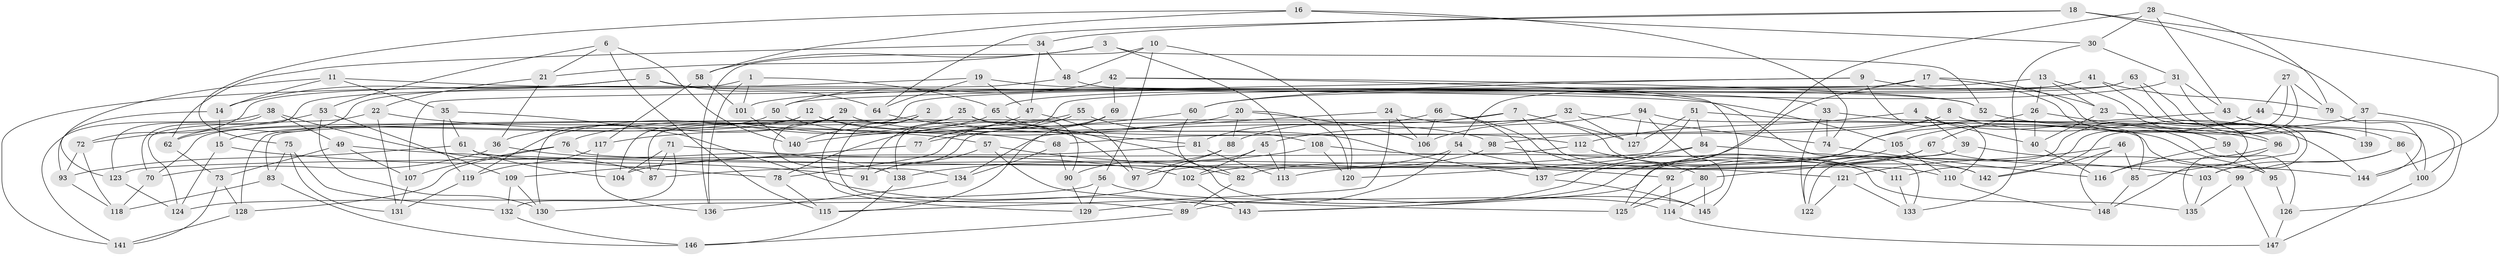 // Generated by graph-tools (version 1.1) at 2025/26/03/09/25 03:26:51]
// undirected, 148 vertices, 296 edges
graph export_dot {
graph [start="1"]
  node [color=gray90,style=filled];
  1;
  2;
  3;
  4;
  5;
  6;
  7;
  8;
  9;
  10;
  11;
  12;
  13;
  14;
  15;
  16;
  17;
  18;
  19;
  20;
  21;
  22;
  23;
  24;
  25;
  26;
  27;
  28;
  29;
  30;
  31;
  32;
  33;
  34;
  35;
  36;
  37;
  38;
  39;
  40;
  41;
  42;
  43;
  44;
  45;
  46;
  47;
  48;
  49;
  50;
  51;
  52;
  53;
  54;
  55;
  56;
  57;
  58;
  59;
  60;
  61;
  62;
  63;
  64;
  65;
  66;
  67;
  68;
  69;
  70;
  71;
  72;
  73;
  74;
  75;
  76;
  77;
  78;
  79;
  80;
  81;
  82;
  83;
  84;
  85;
  86;
  87;
  88;
  89;
  90;
  91;
  92;
  93;
  94;
  95;
  96;
  97;
  98;
  99;
  100;
  101;
  102;
  103;
  104;
  105;
  106;
  107;
  108;
  109;
  110;
  111;
  112;
  113;
  114;
  115;
  116;
  117;
  118;
  119;
  120;
  121;
  122;
  123;
  124;
  125;
  126;
  127;
  128;
  129;
  130;
  131;
  132;
  133;
  134;
  135;
  136;
  137;
  138;
  139;
  140;
  141;
  142;
  143;
  144;
  145;
  146;
  147;
  148;
  1 -- 70;
  1 -- 65;
  1 -- 136;
  1 -- 101;
  2 -- 129;
  2 -- 128;
  2 -- 140;
  2 -- 89;
  3 -- 52;
  3 -- 21;
  3 -- 113;
  3 -- 58;
  4 -- 126;
  4 -- 39;
  4 -- 40;
  4 -- 112;
  5 -- 64;
  5 -- 133;
  5 -- 14;
  5 -- 141;
  6 -- 53;
  6 -- 21;
  6 -- 140;
  6 -- 115;
  7 -- 83;
  7 -- 88;
  7 -- 127;
  7 -- 110;
  8 -- 144;
  8 -- 98;
  8 -- 68;
  8 -- 100;
  9 -- 60;
  9 -- 110;
  9 -- 50;
  9 -- 59;
  10 -- 56;
  10 -- 136;
  10 -- 48;
  10 -- 120;
  11 -- 35;
  11 -- 105;
  11 -- 123;
  11 -- 14;
  12 -- 15;
  12 -- 98;
  12 -- 97;
  12 -- 70;
  13 -- 26;
  13 -- 23;
  13 -- 96;
  13 -- 107;
  14 -- 93;
  14 -- 15;
  15 -- 91;
  15 -- 124;
  16 -- 74;
  16 -- 75;
  16 -- 58;
  16 -- 30;
  17 -- 23;
  17 -- 91;
  17 -- 89;
  17 -- 148;
  18 -- 37;
  18 -- 144;
  18 -- 34;
  18 -- 64;
  19 -- 47;
  19 -- 72;
  19 -- 64;
  19 -- 33;
  20 -- 88;
  20 -- 120;
  20 -- 117;
  20 -- 106;
  21 -- 22;
  21 -- 36;
  22 -- 57;
  22 -- 124;
  22 -- 131;
  23 -- 40;
  23 -- 139;
  24 -- 142;
  24 -- 106;
  24 -- 115;
  24 -- 134;
  25 -- 112;
  25 -- 119;
  25 -- 87;
  25 -- 90;
  26 -- 96;
  26 -- 67;
  26 -- 40;
  27 -- 111;
  27 -- 79;
  27 -- 142;
  27 -- 44;
  28 -- 30;
  28 -- 125;
  28 -- 43;
  28 -- 79;
  29 -- 104;
  29 -- 134;
  29 -- 137;
  29 -- 36;
  30 -- 133;
  30 -- 31;
  31 -- 43;
  31 -- 139;
  31 -- 60;
  32 -- 45;
  32 -- 74;
  32 -- 127;
  32 -- 91;
  33 -- 85;
  33 -- 74;
  33 -- 122;
  34 -- 47;
  34 -- 48;
  34 -- 62;
  35 -- 143;
  35 -- 61;
  35 -- 119;
  36 -- 138;
  36 -- 70;
  37 -- 126;
  37 -- 139;
  37 -- 82;
  38 -- 141;
  38 -- 49;
  38 -- 123;
  38 -- 87;
  39 -- 99;
  39 -- 80;
  39 -- 122;
  40 -- 116;
  41 -- 79;
  41 -- 85;
  41 -- 54;
  41 -- 101;
  42 -- 50;
  42 -- 145;
  42 -- 52;
  42 -- 69;
  43 -- 143;
  43 -- 86;
  44 -- 122;
  44 -- 105;
  44 -- 100;
  45 -- 102;
  45 -- 130;
  45 -- 113;
  46 -- 142;
  46 -- 121;
  46 -- 148;
  46 -- 85;
  47 -- 97;
  47 -- 140;
  48 -- 62;
  48 -- 52;
  49 -- 92;
  49 -- 107;
  49 -- 73;
  50 -- 62;
  50 -- 68;
  51 -- 120;
  51 -- 127;
  51 -- 84;
  51 -- 95;
  52 -- 59;
  53 -- 109;
  53 -- 72;
  53 -- 130;
  54 -- 97;
  54 -- 129;
  54 -- 111;
  55 -- 77;
  55 -- 108;
  55 -- 138;
  55 -- 78;
  56 -- 114;
  56 -- 129;
  56 -- 124;
  57 -- 125;
  57 -- 82;
  57 -- 91;
  58 -- 117;
  58 -- 101;
  59 -- 116;
  59 -- 95;
  60 -- 77;
  60 -- 82;
  61 -- 93;
  61 -- 104;
  61 -- 78;
  62 -- 73;
  63 -- 130;
  63 -- 139;
  63 -- 103;
  63 -- 65;
  64 -- 81;
  65 -- 76;
  65 -- 145;
  66 -- 137;
  66 -- 80;
  66 -- 106;
  66 -- 81;
  67 -- 144;
  67 -- 113;
  67 -- 92;
  68 -- 90;
  68 -- 134;
  69 -- 115;
  69 -- 78;
  69 -- 77;
  70 -- 118;
  71 -- 132;
  71 -- 87;
  71 -- 104;
  71 -- 102;
  72 -- 93;
  72 -- 118;
  73 -- 141;
  73 -- 128;
  74 -- 116;
  75 -- 132;
  75 -- 83;
  75 -- 131;
  76 -- 107;
  76 -- 128;
  76 -- 121;
  77 -- 109;
  78 -- 115;
  79 -- 144;
  80 -- 125;
  80 -- 145;
  81 -- 104;
  81 -- 113;
  82 -- 89;
  83 -- 118;
  83 -- 146;
  84 -- 103;
  84 -- 87;
  84 -- 137;
  85 -- 148;
  86 -- 100;
  86 -- 103;
  86 -- 99;
  88 -- 90;
  88 -- 97;
  89 -- 146;
  90 -- 129;
  92 -- 125;
  92 -- 114;
  93 -- 118;
  94 -- 95;
  94 -- 127;
  94 -- 114;
  94 -- 106;
  95 -- 126;
  96 -- 135;
  96 -- 116;
  98 -- 102;
  98 -- 111;
  99 -- 135;
  99 -- 147;
  100 -- 147;
  101 -- 140;
  102 -- 143;
  103 -- 135;
  105 -- 110;
  105 -- 143;
  107 -- 131;
  108 -- 120;
  108 -- 138;
  108 -- 135;
  109 -- 130;
  109 -- 132;
  110 -- 148;
  111 -- 133;
  112 -- 142;
  112 -- 123;
  114 -- 147;
  117 -- 119;
  117 -- 136;
  119 -- 131;
  121 -- 122;
  121 -- 133;
  123 -- 124;
  126 -- 147;
  128 -- 141;
  132 -- 146;
  134 -- 136;
  137 -- 145;
  138 -- 146;
}
